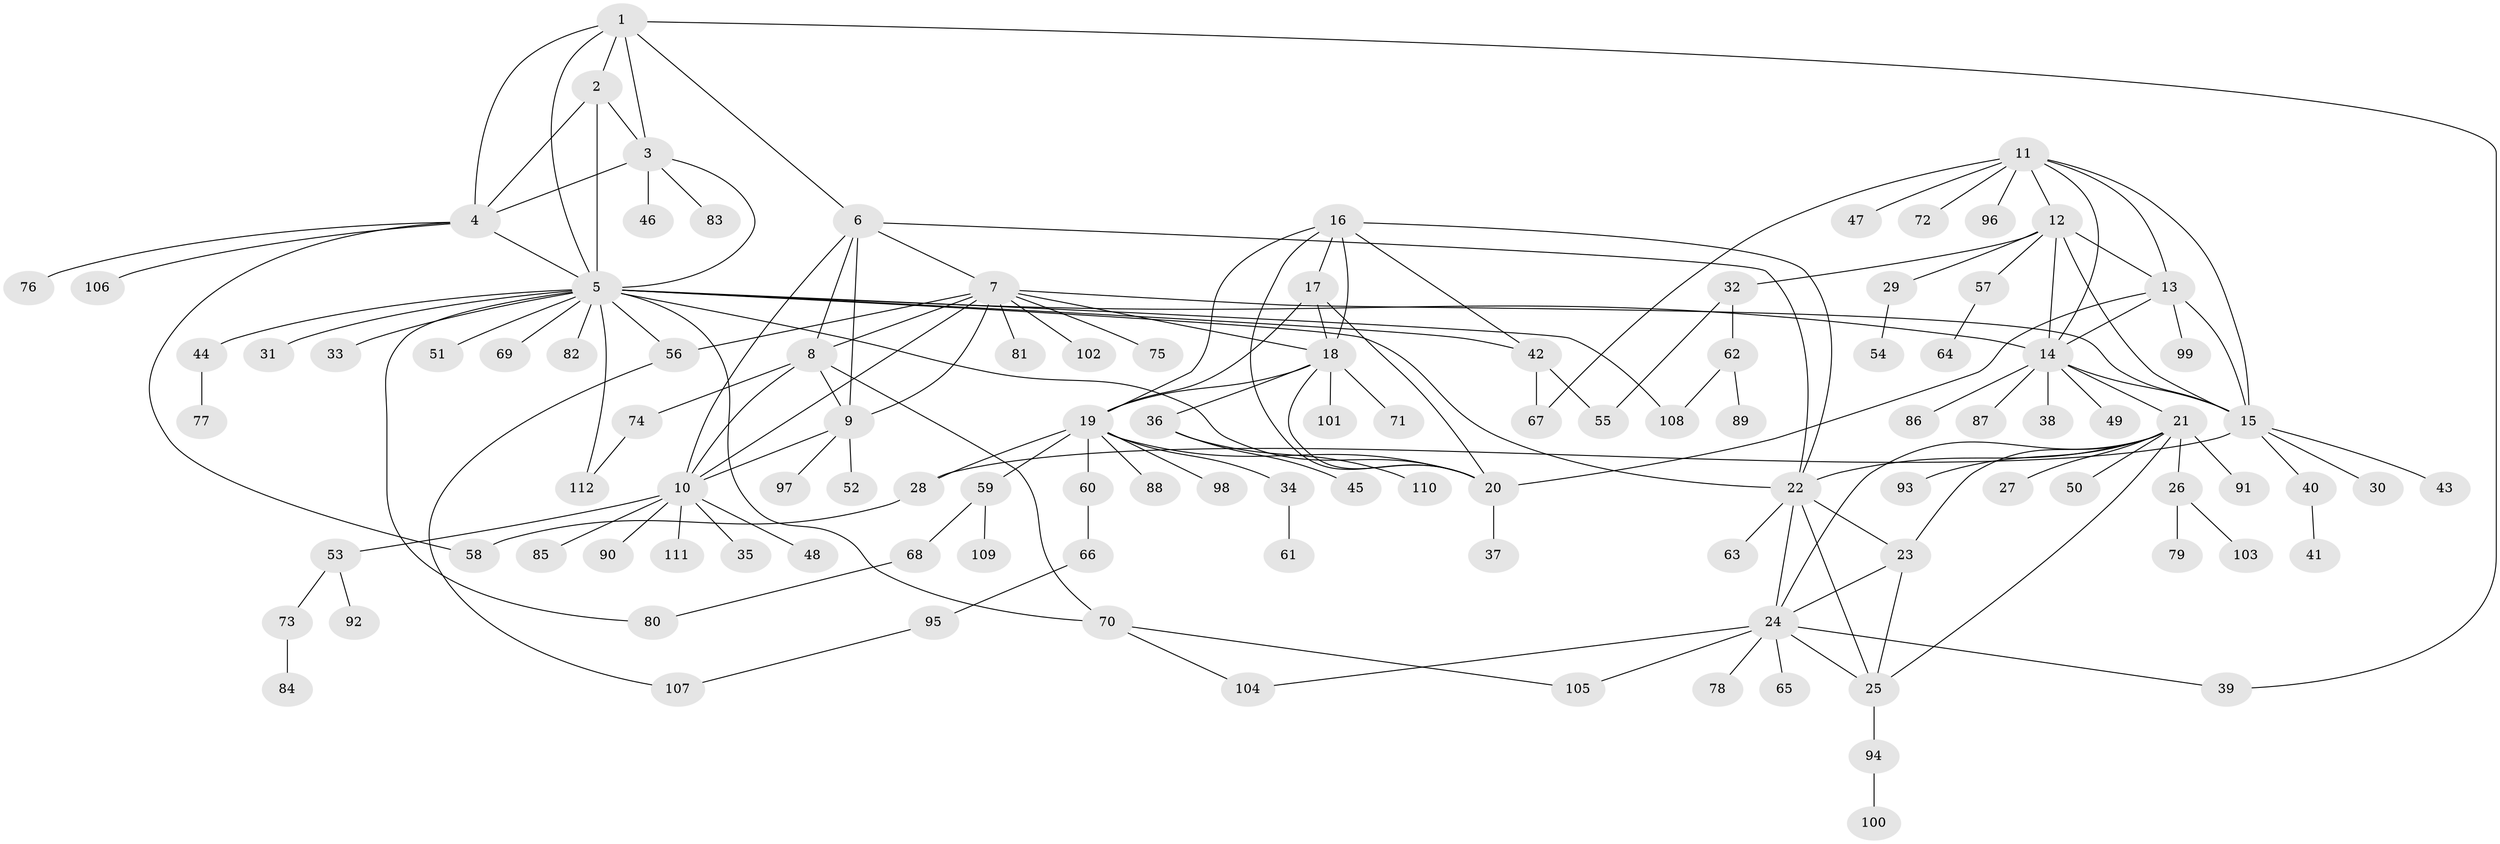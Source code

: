 // coarse degree distribution, {8: 0.0759493670886076, 4: 0.06329113924050633, 7: 0.0379746835443038, 6: 0.0379746835443038, 17: 0.012658227848101266, 1: 0.4936708860759494, 5: 0.05063291139240506, 2: 0.13924050632911392, 3: 0.0759493670886076, 9: 0.012658227848101266}
// Generated by graph-tools (version 1.1) at 2025/37/03/04/25 23:37:32]
// undirected, 112 vertices, 161 edges
graph export_dot {
  node [color=gray90,style=filled];
  1;
  2;
  3;
  4;
  5;
  6;
  7;
  8;
  9;
  10;
  11;
  12;
  13;
  14;
  15;
  16;
  17;
  18;
  19;
  20;
  21;
  22;
  23;
  24;
  25;
  26;
  27;
  28;
  29;
  30;
  31;
  32;
  33;
  34;
  35;
  36;
  37;
  38;
  39;
  40;
  41;
  42;
  43;
  44;
  45;
  46;
  47;
  48;
  49;
  50;
  51;
  52;
  53;
  54;
  55;
  56;
  57;
  58;
  59;
  60;
  61;
  62;
  63;
  64;
  65;
  66;
  67;
  68;
  69;
  70;
  71;
  72;
  73;
  74;
  75;
  76;
  77;
  78;
  79;
  80;
  81;
  82;
  83;
  84;
  85;
  86;
  87;
  88;
  89;
  90;
  91;
  92;
  93;
  94;
  95;
  96;
  97;
  98;
  99;
  100;
  101;
  102;
  103;
  104;
  105;
  106;
  107;
  108;
  109;
  110;
  111;
  112;
  1 -- 2;
  1 -- 3;
  1 -- 4;
  1 -- 5;
  1 -- 6;
  1 -- 39;
  2 -- 3;
  2 -- 4;
  2 -- 5;
  3 -- 4;
  3 -- 5;
  3 -- 46;
  3 -- 83;
  4 -- 5;
  4 -- 58;
  4 -- 76;
  4 -- 106;
  5 -- 14;
  5 -- 20;
  5 -- 22;
  5 -- 31;
  5 -- 33;
  5 -- 42;
  5 -- 44;
  5 -- 51;
  5 -- 56;
  5 -- 69;
  5 -- 70;
  5 -- 80;
  5 -- 82;
  5 -- 108;
  5 -- 112;
  6 -- 7;
  6 -- 8;
  6 -- 9;
  6 -- 10;
  6 -- 22;
  7 -- 8;
  7 -- 9;
  7 -- 10;
  7 -- 15;
  7 -- 18;
  7 -- 56;
  7 -- 75;
  7 -- 81;
  7 -- 102;
  8 -- 9;
  8 -- 10;
  8 -- 70;
  8 -- 74;
  9 -- 10;
  9 -- 52;
  9 -- 97;
  10 -- 35;
  10 -- 48;
  10 -- 53;
  10 -- 85;
  10 -- 90;
  10 -- 111;
  11 -- 12;
  11 -- 13;
  11 -- 14;
  11 -- 15;
  11 -- 47;
  11 -- 67;
  11 -- 72;
  11 -- 96;
  12 -- 13;
  12 -- 14;
  12 -- 15;
  12 -- 29;
  12 -- 32;
  12 -- 57;
  13 -- 14;
  13 -- 15;
  13 -- 20;
  13 -- 99;
  14 -- 15;
  14 -- 21;
  14 -- 38;
  14 -- 49;
  14 -- 86;
  14 -- 87;
  15 -- 28;
  15 -- 30;
  15 -- 40;
  15 -- 43;
  16 -- 17;
  16 -- 18;
  16 -- 19;
  16 -- 20;
  16 -- 22;
  16 -- 42;
  17 -- 18;
  17 -- 19;
  17 -- 20;
  18 -- 19;
  18 -- 20;
  18 -- 36;
  18 -- 71;
  18 -- 101;
  19 -- 20;
  19 -- 28;
  19 -- 34;
  19 -- 59;
  19 -- 60;
  19 -- 88;
  19 -- 98;
  20 -- 37;
  21 -- 22;
  21 -- 23;
  21 -- 24;
  21 -- 25;
  21 -- 26;
  21 -- 27;
  21 -- 50;
  21 -- 91;
  21 -- 93;
  22 -- 23;
  22 -- 24;
  22 -- 25;
  22 -- 63;
  23 -- 24;
  23 -- 25;
  24 -- 25;
  24 -- 39;
  24 -- 65;
  24 -- 78;
  24 -- 104;
  24 -- 105;
  25 -- 94;
  26 -- 79;
  26 -- 103;
  28 -- 58;
  29 -- 54;
  32 -- 55;
  32 -- 62;
  34 -- 61;
  36 -- 45;
  36 -- 110;
  40 -- 41;
  42 -- 55;
  42 -- 67;
  44 -- 77;
  53 -- 73;
  53 -- 92;
  56 -- 107;
  57 -- 64;
  59 -- 68;
  59 -- 109;
  60 -- 66;
  62 -- 89;
  62 -- 108;
  66 -- 95;
  68 -- 80;
  70 -- 104;
  70 -- 105;
  73 -- 84;
  74 -- 112;
  94 -- 100;
  95 -- 107;
}
